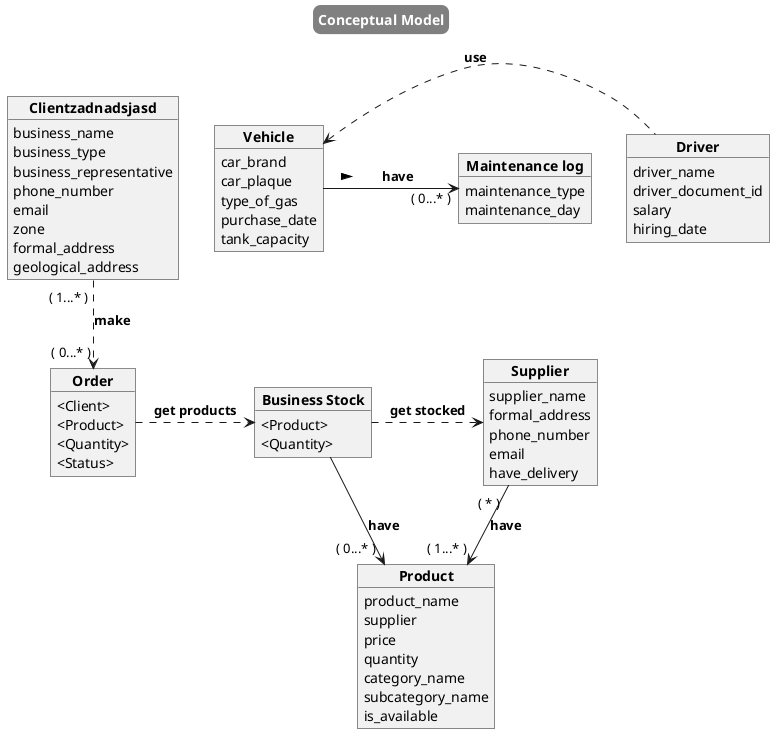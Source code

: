 @startuml Conceptual Database Model

skinparam TitleBorderRoundCorner 15
skinparam TitleBorderThickness 3
skinparam TitleBackgroundColor gray
skinparam TitleFontColor white

title Conceptual Model

object "**Clientzadnadsjasd**" as Client {
    business_name
    business_type
    business_representative
    phone_number
    email
    zone
    formal_address
    geological_address
}

object "**Driver**" as Driver {
    driver_name
    driver_document_id
    salary
    hiring_date
}
 
object "**Vehicle**" as Vehicle {
    car_brand
    car_plaque
    type_of_gas
    purchase_date
    tank_capacity
}

object "**Maintenance log**" as MaintenanceLog {
    maintenance_type
    maintenance_day
}

object "**Business Stock**" as BusinessStock {
    <Product> 
    <Quantity>
}

object "**Order**" as Order {
    <Client>
    <Product> 
    <Quantity>
    <Status>
}

object "**Product**" as Product {
    product_name
    supplier
    price
    quantity
    category_name
    subcategory_name
    is_available
}

object "**Supplier**" as Supplier {
    supplier_name
    formal_address
    phone_number
    email
    have_delivery
}

BusinessStock .> Supplier : "**get stocked**"
Vehicle  <. Driver : "**use**"
Client " ( 1...* ) " ..> "( 0...* )" Order : "**make**"
Supplier " ( * ) " --> " ( 1...* ) " Product : "**have**"
Product " ( 0...* ) " <-- BusinessStock : "**have**" 
Order .> BusinessStock : "**get products**"
Vehicle -> "( 0...* )" MaintenanceLog : \t**have**\t >

@enduml